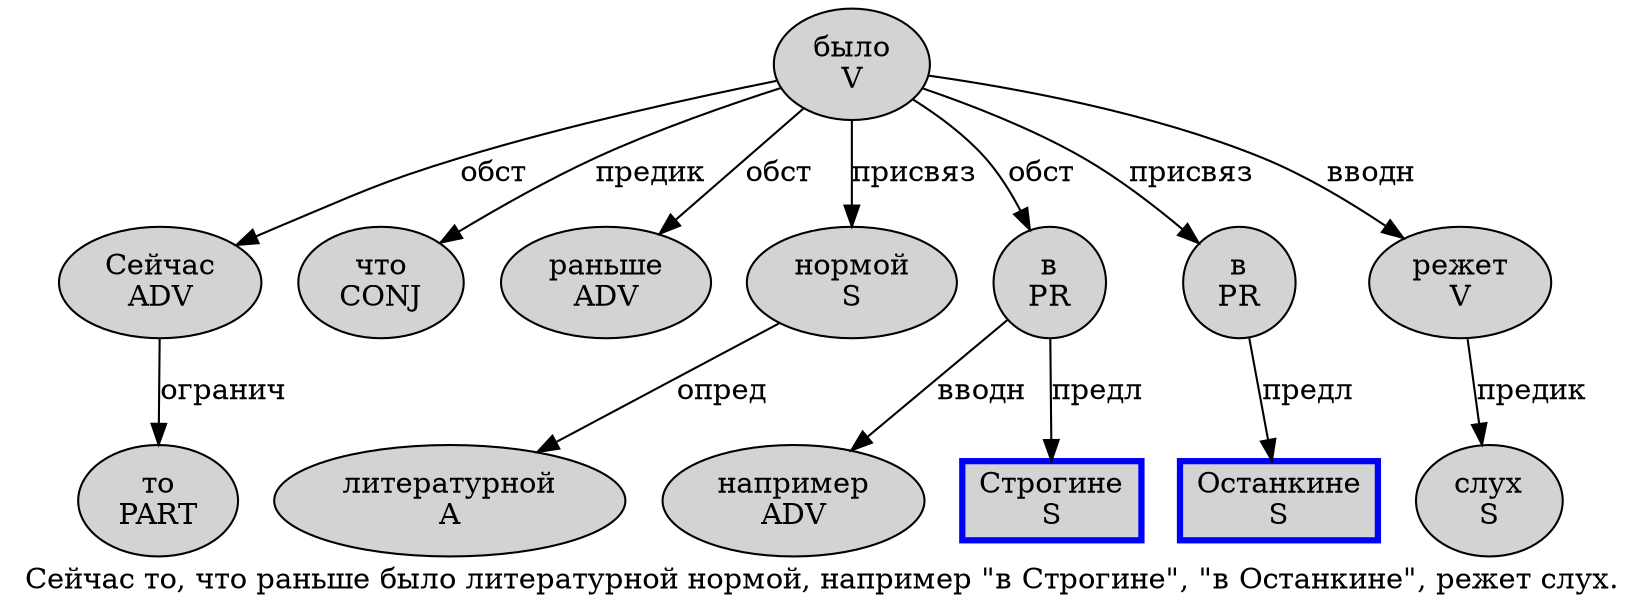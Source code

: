 digraph SENTENCE_267 {
	graph [label="Сейчас то, что раньше было литературной нормой, например \"в Строгине\", \"в Останкине\", режет слух."]
	node [style=filled]
		0 [label="Сейчас
ADV" color="" fillcolor=lightgray penwidth=1 shape=ellipse]
		1 [label="то
PART" color="" fillcolor=lightgray penwidth=1 shape=ellipse]
		3 [label="что
CONJ" color="" fillcolor=lightgray penwidth=1 shape=ellipse]
		4 [label="раньше
ADV" color="" fillcolor=lightgray penwidth=1 shape=ellipse]
		5 [label="было
V" color="" fillcolor=lightgray penwidth=1 shape=ellipse]
		6 [label="литературной
A" color="" fillcolor=lightgray penwidth=1 shape=ellipse]
		7 [label="нормой
S" color="" fillcolor=lightgray penwidth=1 shape=ellipse]
		9 [label="например
ADV" color="" fillcolor=lightgray penwidth=1 shape=ellipse]
		11 [label="в
PR" color="" fillcolor=lightgray penwidth=1 shape=ellipse]
		12 [label="Строгине
S" color=blue fillcolor=lightgray penwidth=3 shape=box]
		16 [label="в
PR" color="" fillcolor=lightgray penwidth=1 shape=ellipse]
		17 [label="Останкине
S" color=blue fillcolor=lightgray penwidth=3 shape=box]
		20 [label="режет
V" color="" fillcolor=lightgray penwidth=1 shape=ellipse]
		21 [label="слух
S" color="" fillcolor=lightgray penwidth=1 shape=ellipse]
			20 -> 21 [label="предик"]
			11 -> 9 [label="вводн"]
			11 -> 12 [label="предл"]
			5 -> 0 [label="обст"]
			5 -> 3 [label="предик"]
			5 -> 4 [label="обст"]
			5 -> 7 [label="присвяз"]
			5 -> 11 [label="обст"]
			5 -> 16 [label="присвяз"]
			5 -> 20 [label="вводн"]
			16 -> 17 [label="предл"]
			7 -> 6 [label="опред"]
			0 -> 1 [label="огранич"]
}